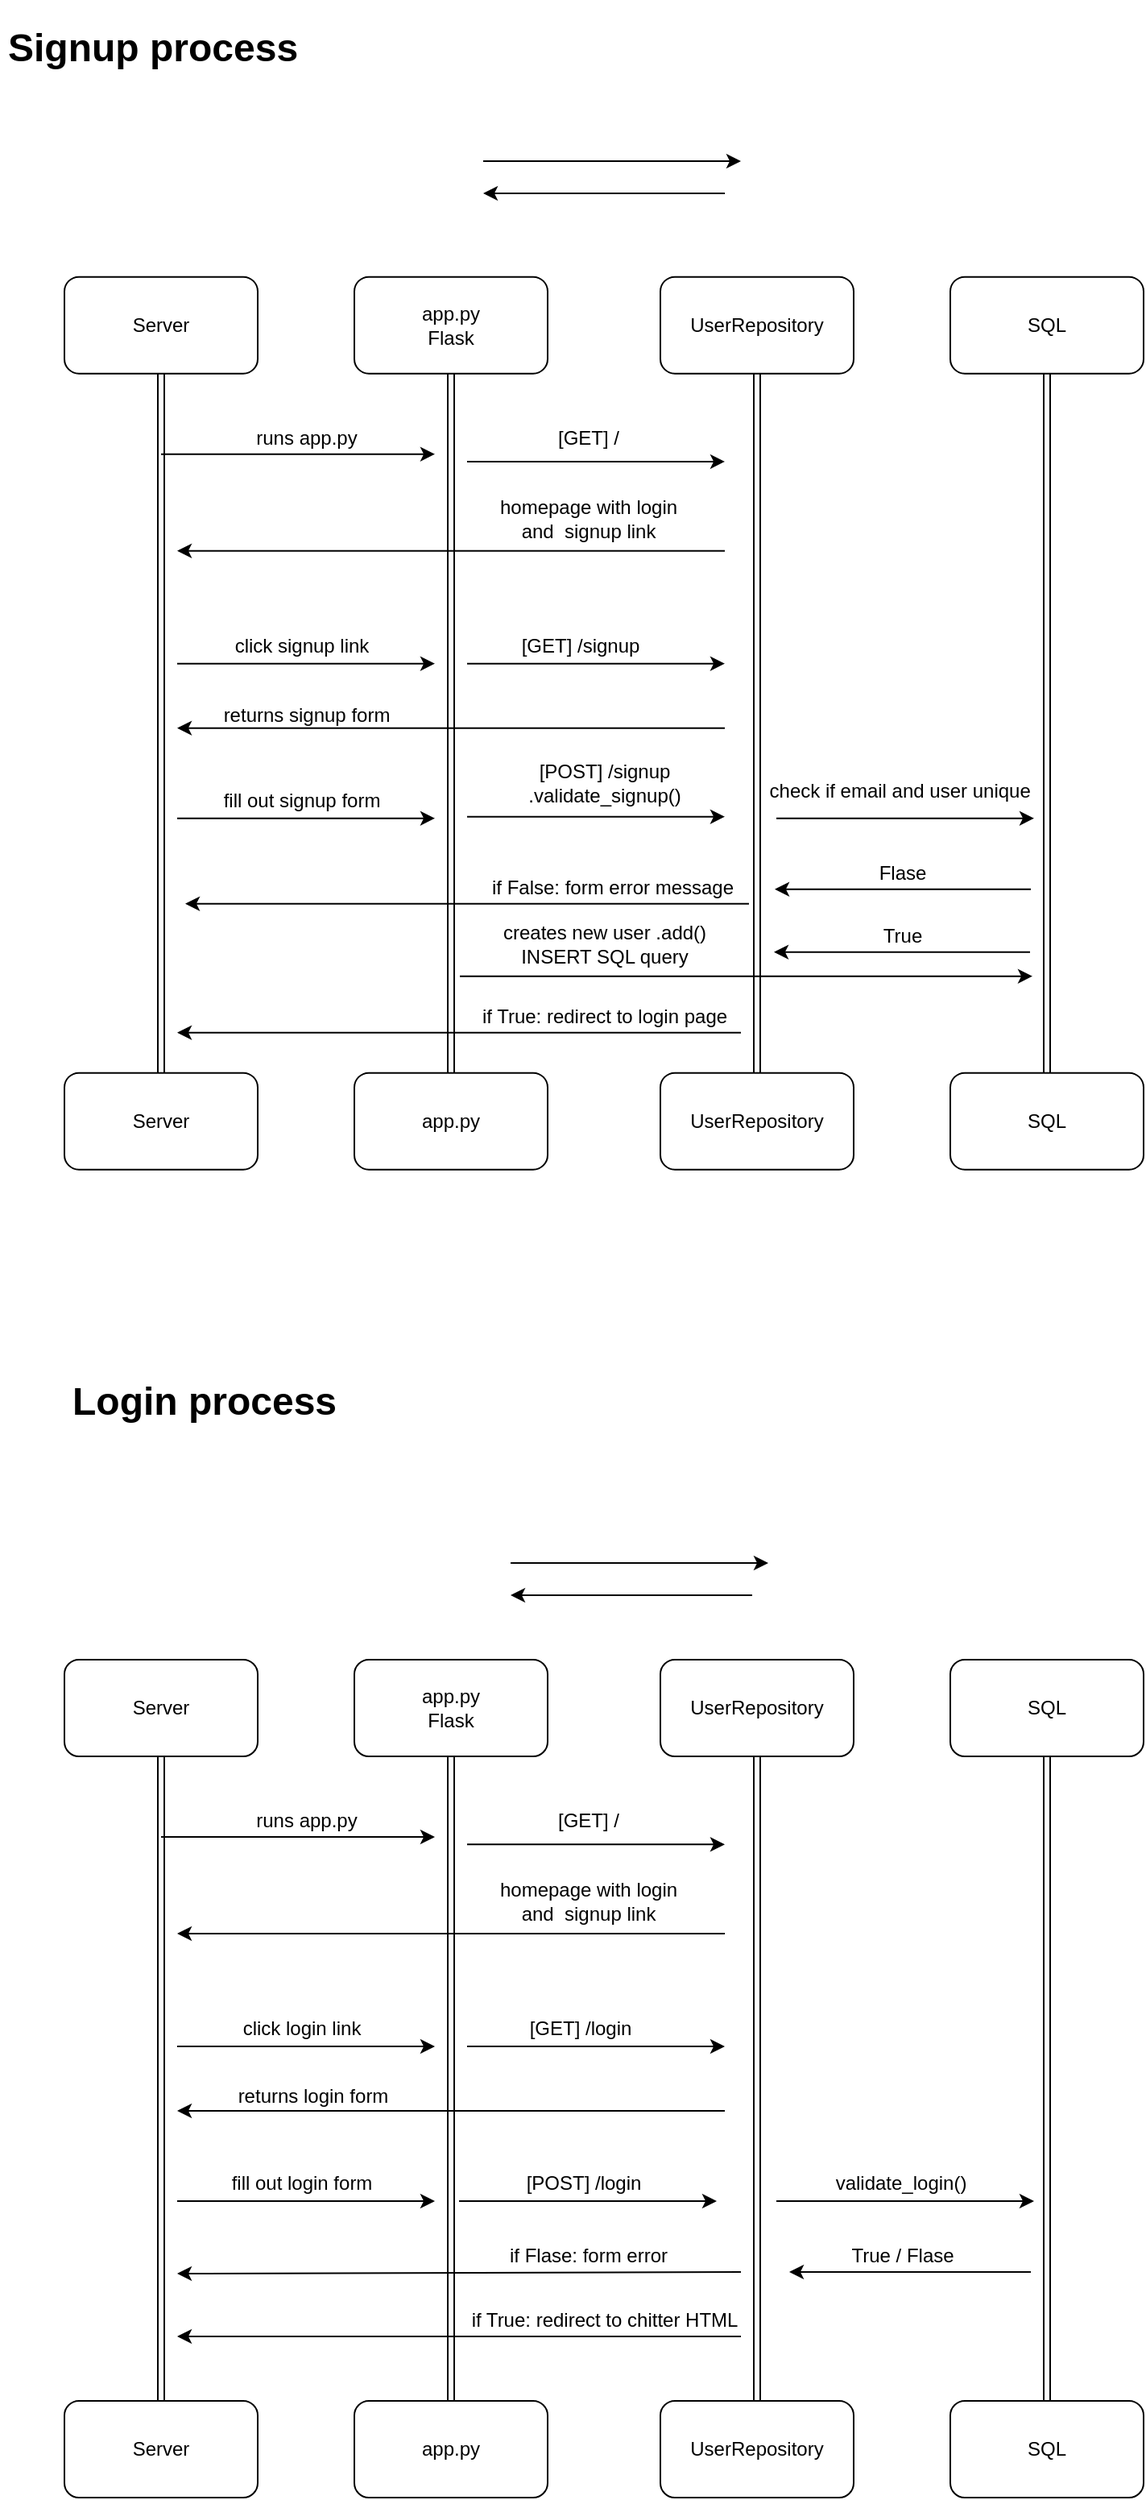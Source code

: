 <mxfile>
    <diagram id="hDzPGu5JkBa1y1KL7jQa" name="Page-1">
        <mxGraphModel dx="1960" dy="2274" grid="1" gridSize="10" guides="1" tooltips="1" connect="1" arrows="1" fold="1" page="1" pageScale="1" pageWidth="827" pageHeight="1169" math="0" shadow="0">
            <root>
                <mxCell id="0"/>
                <mxCell id="1" parent="0"/>
                <mxCell id="2" value="app.py&lt;br&gt;Flask" style="rounded=1;whiteSpace=wrap;html=1;" vertex="1" parent="1">
                    <mxGeometry x="270" y="240" width="120" height="60" as="geometry"/>
                </mxCell>
                <mxCell id="13" style="edgeStyle=none;shape=link;html=1;exitX=0.5;exitY=1;exitDx=0;exitDy=0;entryX=0.5;entryY=0;entryDx=0;entryDy=0;startArrow=none;" edge="1" parent="1" source="4" target="10">
                    <mxGeometry relative="1" as="geometry">
                        <mxPoint x="520" y="300" as="sourcePoint"/>
                    </mxGeometry>
                </mxCell>
                <mxCell id="14" style="edgeStyle=none;shape=link;html=1;entryX=0.5;entryY=0;entryDx=0;entryDy=0;exitX=0.5;exitY=1;exitDx=0;exitDy=0;" edge="1" parent="1" source="5" target="11">
                    <mxGeometry relative="1" as="geometry">
                        <mxPoint x="700" y="300" as="sourcePoint"/>
                    </mxGeometry>
                </mxCell>
                <mxCell id="5" value="SQL" style="rounded=1;whiteSpace=wrap;html=1;" vertex="1" parent="1">
                    <mxGeometry x="640" y="240" width="120" height="60" as="geometry"/>
                </mxCell>
                <mxCell id="6" value="" style="endArrow=none;html=1;entryX=0.5;entryY=1;entryDx=0;entryDy=0;shape=link;exitX=0.5;exitY=0;exitDx=0;exitDy=0;" edge="1" parent="1" source="7" target="2">
                    <mxGeometry width="50" height="50" relative="1" as="geometry">
                        <mxPoint x="330" y="680" as="sourcePoint"/>
                        <mxPoint x="630" y="460" as="targetPoint"/>
                    </mxGeometry>
                </mxCell>
                <mxCell id="7" value="app.py" style="rounded=1;whiteSpace=wrap;html=1;" vertex="1" parent="1">
                    <mxGeometry x="270" y="700" width="120" height="60" as="geometry"/>
                </mxCell>
                <mxCell id="10" value="UserRepository" style="rounded=1;whiteSpace=wrap;html=1;" vertex="1" parent="1">
                    <mxGeometry x="460" y="700" width="120" height="60" as="geometry"/>
                </mxCell>
                <mxCell id="11" value="SQL" style="rounded=1;whiteSpace=wrap;html=1;" vertex="1" parent="1">
                    <mxGeometry x="640" y="700" width="120" height="60" as="geometry"/>
                </mxCell>
                <mxCell id="20" style="edgeStyle=none;shape=link;html=1;exitX=0.5;exitY=1;exitDx=0;exitDy=0;entryX=0.5;entryY=0;entryDx=0;entryDy=0;" edge="1" parent="1" source="18" target="19">
                    <mxGeometry relative="1" as="geometry"/>
                </mxCell>
                <mxCell id="21" style="edgeStyle=none;html=1;" edge="1" parent="1">
                    <mxGeometry relative="1" as="geometry">
                        <mxPoint x="320" y="350" as="targetPoint"/>
                        <mxPoint x="150" y="350" as="sourcePoint"/>
                    </mxGeometry>
                </mxCell>
                <mxCell id="18" value="Server" style="rounded=1;whiteSpace=wrap;html=1;" vertex="1" parent="1">
                    <mxGeometry x="90" y="240" width="120" height="60" as="geometry"/>
                </mxCell>
                <mxCell id="19" value="Server" style="rounded=1;whiteSpace=wrap;html=1;" vertex="1" parent="1">
                    <mxGeometry x="90" y="700" width="120" height="60" as="geometry"/>
                </mxCell>
                <mxCell id="22" value="runs app.py" style="text;html=1;align=center;verticalAlign=middle;resizable=0;points=[];autosize=1;strokeColor=none;fillColor=none;" vertex="1" parent="1">
                    <mxGeometry x="195" y="325" width="90" height="30" as="geometry"/>
                </mxCell>
                <mxCell id="23" value="" style="endArrow=classic;html=1;" edge="1" parent="1">
                    <mxGeometry width="50" height="50" relative="1" as="geometry">
                        <mxPoint x="340" y="354.64" as="sourcePoint"/>
                        <mxPoint x="500" y="354.64" as="targetPoint"/>
                    </mxGeometry>
                </mxCell>
                <mxCell id="24" value="[GET] /" style="text;html=1;align=center;verticalAlign=middle;resizable=0;points=[];autosize=1;strokeColor=none;fillColor=none;" vertex="1" parent="1">
                    <mxGeometry x="385" y="325" width="60" height="30" as="geometry"/>
                </mxCell>
                <mxCell id="25" value="homepage with login&lt;br&gt;and&amp;nbsp; signup link" style="text;html=1;align=center;verticalAlign=middle;resizable=0;points=[];autosize=1;strokeColor=none;fillColor=none;" vertex="1" parent="1">
                    <mxGeometry x="350" y="370" width="130" height="40" as="geometry"/>
                </mxCell>
                <mxCell id="26" value="" style="endArrow=classic;html=1;" edge="1" parent="1">
                    <mxGeometry width="50" height="50" relative="1" as="geometry">
                        <mxPoint x="500" y="410" as="sourcePoint"/>
                        <mxPoint x="160" y="410" as="targetPoint"/>
                    </mxGeometry>
                </mxCell>
                <mxCell id="28" value="" style="endArrow=classic;html=1;" edge="1" parent="1">
                    <mxGeometry width="50" height="50" relative="1" as="geometry">
                        <mxPoint x="160" y="480" as="sourcePoint"/>
                        <mxPoint x="320" y="480" as="targetPoint"/>
                    </mxGeometry>
                </mxCell>
                <mxCell id="29" value="click login link" style="text;html=1;align=center;verticalAlign=middle;resizable=0;points=[];autosize=1;strokeColor=none;fillColor=none;" vertex="1" parent="1">
                    <mxGeometry x="187" y="454" width="100" height="30" as="geometry"/>
                </mxCell>
                <mxCell id="30" value="" style="endArrow=classic;html=1;" edge="1" parent="1">
                    <mxGeometry width="50" height="50" relative="1" as="geometry">
                        <mxPoint x="340" y="480" as="sourcePoint"/>
                        <mxPoint x="500" y="480" as="targetPoint"/>
                    </mxGeometry>
                </mxCell>
                <mxCell id="31" value="" style="endArrow=classic;html=1;" edge="1" parent="1">
                    <mxGeometry width="50" height="50" relative="1" as="geometry">
                        <mxPoint x="367" y="180" as="sourcePoint"/>
                        <mxPoint x="527" y="180" as="targetPoint"/>
                    </mxGeometry>
                </mxCell>
                <mxCell id="32" value="[GET] /login" style="text;html=1;align=center;verticalAlign=middle;resizable=0;points=[];autosize=1;strokeColor=none;fillColor=none;" vertex="1" parent="1">
                    <mxGeometry x="365" y="454" width="90" height="30" as="geometry"/>
                </mxCell>
                <mxCell id="33" value="" style="endArrow=classic;html=1;" edge="1" parent="1">
                    <mxGeometry width="50" height="50" relative="1" as="geometry">
                        <mxPoint x="500" y="520" as="sourcePoint"/>
                        <mxPoint x="160" y="520" as="targetPoint"/>
                    </mxGeometry>
                </mxCell>
                <mxCell id="41" value="" style="endArrow=classic;html=1;" edge="1" parent="1">
                    <mxGeometry width="50" height="50" relative="1" as="geometry">
                        <mxPoint x="160" y="576" as="sourcePoint"/>
                        <mxPoint x="320" y="576" as="targetPoint"/>
                    </mxGeometry>
                </mxCell>
                <mxCell id="42" value="fill out login form" style="text;html=1;align=center;verticalAlign=middle;resizable=0;points=[];autosize=1;strokeColor=none;fillColor=none;" vertex="1" parent="1">
                    <mxGeometry x="182" y="550" width="110" height="30" as="geometry"/>
                </mxCell>
                <mxCell id="43" value="" style="endArrow=classic;html=1;" edge="1" parent="1">
                    <mxGeometry width="50" height="50" relative="1" as="geometry">
                        <mxPoint x="335" y="576" as="sourcePoint"/>
                        <mxPoint x="495" y="576" as="targetPoint"/>
                    </mxGeometry>
                </mxCell>
                <mxCell id="44" value="[POST] /login" style="text;html=1;align=center;verticalAlign=middle;resizable=0;points=[];autosize=1;strokeColor=none;fillColor=none;" vertex="1" parent="1">
                    <mxGeometry x="367" y="550" width="90" height="30" as="geometry"/>
                </mxCell>
                <mxCell id="48" value="" style="endArrow=classic;html=1;" edge="1" parent="1">
                    <mxGeometry width="50" height="50" relative="1" as="geometry">
                        <mxPoint x="532" y="576" as="sourcePoint"/>
                        <mxPoint x="692" y="576" as="targetPoint"/>
                    </mxGeometry>
                </mxCell>
                <mxCell id="49" value="validate_login()" style="text;html=1;align=center;verticalAlign=middle;resizable=0;points=[];autosize=1;strokeColor=none;fillColor=none;" vertex="1" parent="1">
                    <mxGeometry x="559" y="550" width="100" height="30" as="geometry"/>
                </mxCell>
                <mxCell id="50" value="" style="edgeStyle=none;shape=link;html=1;exitX=0.5;exitY=1;exitDx=0;exitDy=0;entryX=0.5;entryY=0;entryDx=0;entryDy=0;endArrow=none;" edge="1" parent="1" target="4">
                    <mxGeometry relative="1" as="geometry">
                        <mxPoint x="520" y="300" as="sourcePoint"/>
                        <mxPoint x="520" y="815" as="targetPoint"/>
                    </mxGeometry>
                </mxCell>
                <mxCell id="4" value="UserRepository" style="rounded=1;whiteSpace=wrap;html=1;" vertex="1" parent="1">
                    <mxGeometry x="460" y="240" width="120" height="60" as="geometry"/>
                </mxCell>
                <mxCell id="51" value="&lt;h1&gt;Login process&lt;/h1&gt;" style="text;html=1;strokeColor=none;fillColor=none;spacing=5;spacingTop=-20;whiteSpace=wrap;overflow=hidden;rounded=0;" vertex="1" parent="1">
                    <mxGeometry x="90" y="60" width="190" height="120" as="geometry"/>
                </mxCell>
                <mxCell id="52" value="" style="endArrow=classic;html=1;" edge="1" parent="1">
                    <mxGeometry width="50" height="50" relative="1" as="geometry">
                        <mxPoint x="517" y="200" as="sourcePoint"/>
                        <mxPoint x="367" y="200" as="targetPoint"/>
                    </mxGeometry>
                </mxCell>
                <mxCell id="53" value="" style="endArrow=classic;html=1;" edge="1" parent="1">
                    <mxGeometry width="50" height="50" relative="1" as="geometry">
                        <mxPoint x="690" y="620" as="sourcePoint"/>
                        <mxPoint x="540" y="620" as="targetPoint"/>
                    </mxGeometry>
                </mxCell>
                <mxCell id="54" value="True / Flase" style="text;html=1;align=center;verticalAlign=middle;resizable=0;points=[];autosize=1;strokeColor=none;fillColor=none;" vertex="1" parent="1">
                    <mxGeometry x="565" y="595" width="90" height="30" as="geometry"/>
                </mxCell>
                <mxCell id="55" value="" style="endArrow=classic;html=1;" edge="1" parent="1">
                    <mxGeometry width="50" height="50" relative="1" as="geometry">
                        <mxPoint x="510" y="620" as="sourcePoint"/>
                        <mxPoint x="160" y="621" as="targetPoint"/>
                    </mxGeometry>
                </mxCell>
                <mxCell id="56" value="" style="endArrow=classic;html=1;" edge="1" parent="1">
                    <mxGeometry width="50" height="50" relative="1" as="geometry">
                        <mxPoint x="510" y="660" as="sourcePoint"/>
                        <mxPoint x="160" y="660" as="targetPoint"/>
                    </mxGeometry>
                </mxCell>
                <mxCell id="57" value="if Flase: form error" style="text;html=1;align=center;verticalAlign=middle;resizable=0;points=[];autosize=1;strokeColor=none;fillColor=none;" vertex="1" parent="1">
                    <mxGeometry x="355" y="595" width="120" height="30" as="geometry"/>
                </mxCell>
                <mxCell id="58" value="if True: redirect to chitter HTML" style="text;html=1;align=center;verticalAlign=middle;resizable=0;points=[];autosize=1;strokeColor=none;fillColor=none;" vertex="1" parent="1">
                    <mxGeometry x="330" y="635" width="190" height="30" as="geometry"/>
                </mxCell>
                <mxCell id="98" value="app.py&lt;br&gt;Flask" style="rounded=1;whiteSpace=wrap;html=1;" vertex="1" parent="1">
                    <mxGeometry x="270" y="-618.18" width="120" height="60" as="geometry"/>
                </mxCell>
                <mxCell id="99" style="edgeStyle=none;shape=link;html=1;exitX=0.5;exitY=1;exitDx=0;exitDy=0;entryX=0.5;entryY=0;entryDx=0;entryDy=0;startArrow=none;" edge="1" parent="1" source="128" target="104">
                    <mxGeometry relative="1" as="geometry">
                        <mxPoint x="520" y="-558.18" as="sourcePoint"/>
                    </mxGeometry>
                </mxCell>
                <mxCell id="100" style="edgeStyle=none;shape=link;html=1;entryX=0.5;entryY=0;entryDx=0;entryDy=0;exitX=0.5;exitY=1;exitDx=0;exitDy=0;" edge="1" parent="1" source="101" target="105">
                    <mxGeometry relative="1" as="geometry">
                        <mxPoint x="700" y="-558.18" as="sourcePoint"/>
                    </mxGeometry>
                </mxCell>
                <mxCell id="101" value="SQL" style="rounded=1;whiteSpace=wrap;html=1;" vertex="1" parent="1">
                    <mxGeometry x="640" y="-618.18" width="120" height="60" as="geometry"/>
                </mxCell>
                <mxCell id="102" value="" style="endArrow=none;html=1;entryX=0.5;entryY=1;entryDx=0;entryDy=0;shape=link;exitX=0.5;exitY=0;exitDx=0;exitDy=0;" edge="1" parent="1" source="103" target="98">
                    <mxGeometry width="50" height="50" relative="1" as="geometry">
                        <mxPoint x="330" y="-178.18" as="sourcePoint"/>
                        <mxPoint x="630" y="-398.18" as="targetPoint"/>
                    </mxGeometry>
                </mxCell>
                <mxCell id="103" value="app.py" style="rounded=1;whiteSpace=wrap;html=1;" vertex="1" parent="1">
                    <mxGeometry x="270" y="-124.18" width="120" height="60" as="geometry"/>
                </mxCell>
                <mxCell id="104" value="UserRepository" style="rounded=1;whiteSpace=wrap;html=1;" vertex="1" parent="1">
                    <mxGeometry x="460" y="-124.18" width="120" height="60" as="geometry"/>
                </mxCell>
                <mxCell id="105" value="SQL" style="rounded=1;whiteSpace=wrap;html=1;" vertex="1" parent="1">
                    <mxGeometry x="640" y="-124.18" width="120" height="60" as="geometry"/>
                </mxCell>
                <mxCell id="106" style="edgeStyle=none;shape=link;html=1;exitX=0.5;exitY=1;exitDx=0;exitDy=0;entryX=0.5;entryY=0;entryDx=0;entryDy=0;" edge="1" parent="1" source="108" target="109">
                    <mxGeometry relative="1" as="geometry"/>
                </mxCell>
                <mxCell id="107" style="edgeStyle=none;html=1;" edge="1" parent="1">
                    <mxGeometry relative="1" as="geometry">
                        <mxPoint x="320" y="-508.18" as="targetPoint"/>
                        <mxPoint x="150" y="-508.18" as="sourcePoint"/>
                    </mxGeometry>
                </mxCell>
                <mxCell id="108" value="Server" style="rounded=1;whiteSpace=wrap;html=1;" vertex="1" parent="1">
                    <mxGeometry x="90" y="-618.18" width="120" height="60" as="geometry"/>
                </mxCell>
                <mxCell id="109" value="Server" style="rounded=1;whiteSpace=wrap;html=1;" vertex="1" parent="1">
                    <mxGeometry x="90" y="-124.18" width="120" height="60" as="geometry"/>
                </mxCell>
                <mxCell id="110" value="runs app.py" style="text;html=1;align=center;verticalAlign=middle;resizable=0;points=[];autosize=1;strokeColor=none;fillColor=none;" vertex="1" parent="1">
                    <mxGeometry x="195" y="-533.18" width="90" height="30" as="geometry"/>
                </mxCell>
                <mxCell id="111" value="" style="endArrow=classic;html=1;" edge="1" parent="1">
                    <mxGeometry width="50" height="50" relative="1" as="geometry">
                        <mxPoint x="340" y="-503.54" as="sourcePoint"/>
                        <mxPoint x="500" y="-503.54" as="targetPoint"/>
                    </mxGeometry>
                </mxCell>
                <mxCell id="112" value="[GET] /" style="text;html=1;align=center;verticalAlign=middle;resizable=0;points=[];autosize=1;strokeColor=none;fillColor=none;" vertex="1" parent="1">
                    <mxGeometry x="385" y="-533.18" width="60" height="30" as="geometry"/>
                </mxCell>
                <mxCell id="113" value="homepage with login&lt;br&gt;and&amp;nbsp; signup link" style="text;html=1;align=center;verticalAlign=middle;resizable=0;points=[];autosize=1;strokeColor=none;fillColor=none;" vertex="1" parent="1">
                    <mxGeometry x="350" y="-488.18" width="130" height="40" as="geometry"/>
                </mxCell>
                <mxCell id="114" value="" style="endArrow=classic;html=1;" edge="1" parent="1">
                    <mxGeometry width="50" height="50" relative="1" as="geometry">
                        <mxPoint x="500" y="-448.18" as="sourcePoint"/>
                        <mxPoint x="160" y="-448.18" as="targetPoint"/>
                    </mxGeometry>
                </mxCell>
                <mxCell id="115" value="" style="endArrow=classic;html=1;" edge="1" parent="1">
                    <mxGeometry width="50" height="50" relative="1" as="geometry">
                        <mxPoint x="160" y="-378.18" as="sourcePoint"/>
                        <mxPoint x="320" y="-378.18" as="targetPoint"/>
                    </mxGeometry>
                </mxCell>
                <mxCell id="116" value="click signup link" style="text;html=1;align=center;verticalAlign=middle;resizable=0;points=[];autosize=1;strokeColor=none;fillColor=none;" vertex="1" parent="1">
                    <mxGeometry x="182" y="-404.18" width="110" height="30" as="geometry"/>
                </mxCell>
                <mxCell id="117" value="" style="endArrow=classic;html=1;" edge="1" parent="1">
                    <mxGeometry width="50" height="50" relative="1" as="geometry">
                        <mxPoint x="340" y="-378.18" as="sourcePoint"/>
                        <mxPoint x="500" y="-378.18" as="targetPoint"/>
                    </mxGeometry>
                </mxCell>
                <mxCell id="118" value="" style="endArrow=classic;html=1;" edge="1" parent="1">
                    <mxGeometry width="50" height="50" relative="1" as="geometry">
                        <mxPoint x="350" y="-690" as="sourcePoint"/>
                        <mxPoint x="510" y="-690" as="targetPoint"/>
                    </mxGeometry>
                </mxCell>
                <mxCell id="119" value="[GET] /signup" style="text;html=1;align=center;verticalAlign=middle;resizable=0;points=[];autosize=1;strokeColor=none;fillColor=none;" vertex="1" parent="1">
                    <mxGeometry x="360" y="-404.18" width="100" height="30" as="geometry"/>
                </mxCell>
                <mxCell id="120" value="" style="endArrow=classic;html=1;" edge="1" parent="1">
                    <mxGeometry width="50" height="50" relative="1" as="geometry">
                        <mxPoint x="500" y="-338.18" as="sourcePoint"/>
                        <mxPoint x="160" y="-338.18" as="targetPoint"/>
                    </mxGeometry>
                </mxCell>
                <mxCell id="121" value="" style="endArrow=classic;html=1;" edge="1" parent="1">
                    <mxGeometry width="50" height="50" relative="1" as="geometry">
                        <mxPoint x="160" y="-282.18" as="sourcePoint"/>
                        <mxPoint x="320" y="-282.18" as="targetPoint"/>
                    </mxGeometry>
                </mxCell>
                <mxCell id="122" value="fill out signup form" style="text;html=1;align=center;verticalAlign=middle;resizable=0;points=[];autosize=1;strokeColor=none;fillColor=none;" vertex="1" parent="1">
                    <mxGeometry x="177" y="-308.18" width="120" height="30" as="geometry"/>
                </mxCell>
                <mxCell id="123" value="" style="endArrow=classic;html=1;" edge="1" parent="1">
                    <mxGeometry width="50" height="50" relative="1" as="geometry">
                        <mxPoint x="335.5" y="-184.18" as="sourcePoint"/>
                        <mxPoint x="691" y="-184.18" as="targetPoint"/>
                    </mxGeometry>
                </mxCell>
                <mxCell id="124" value="creates new user .add()&lt;br&gt;INSERT SQL query" style="text;html=1;align=center;verticalAlign=middle;resizable=0;points=[];autosize=1;strokeColor=none;fillColor=none;" vertex="1" parent="1">
                    <mxGeometry x="350" y="-224.18" width="150" height="40" as="geometry"/>
                </mxCell>
                <mxCell id="125" value="" style="endArrow=classic;html=1;" edge="1" parent="1">
                    <mxGeometry width="50" height="50" relative="1" as="geometry">
                        <mxPoint x="532" y="-282.18" as="sourcePoint"/>
                        <mxPoint x="692" y="-282.18" as="targetPoint"/>
                    </mxGeometry>
                </mxCell>
                <mxCell id="126" value="check if email and user unique&amp;nbsp;&lt;br&gt;" style="text;html=1;align=center;verticalAlign=middle;resizable=0;points=[];autosize=1;strokeColor=none;fillColor=none;" vertex="1" parent="1">
                    <mxGeometry x="515" y="-314.18" width="190" height="30" as="geometry"/>
                </mxCell>
                <mxCell id="127" value="" style="edgeStyle=none;shape=link;html=1;exitX=0.5;exitY=1;exitDx=0;exitDy=0;entryX=0.5;entryY=0;entryDx=0;entryDy=0;endArrow=none;" edge="1" parent="1" target="128">
                    <mxGeometry relative="1" as="geometry">
                        <mxPoint x="520" y="-558.18" as="sourcePoint"/>
                        <mxPoint x="520" y="-43.18" as="targetPoint"/>
                    </mxGeometry>
                </mxCell>
                <mxCell id="128" value="UserRepository" style="rounded=1;whiteSpace=wrap;html=1;" vertex="1" parent="1">
                    <mxGeometry x="460" y="-618.18" width="120" height="60" as="geometry"/>
                </mxCell>
                <mxCell id="129" value="&lt;h1&gt;Signup process&lt;/h1&gt;" style="text;html=1;strokeColor=none;fillColor=none;spacing=5;spacingTop=-20;whiteSpace=wrap;overflow=hidden;rounded=0;" vertex="1" parent="1">
                    <mxGeometry x="50" y="-780" width="190" height="120" as="geometry"/>
                </mxCell>
                <mxCell id="130" value="" style="endArrow=classic;html=1;" edge="1" parent="1">
                    <mxGeometry width="50" height="50" relative="1" as="geometry">
                        <mxPoint x="500" y="-670" as="sourcePoint"/>
                        <mxPoint x="350" y="-670" as="targetPoint"/>
                    </mxGeometry>
                </mxCell>
                <mxCell id="131" value="" style="endArrow=classic;html=1;" edge="1" parent="1">
                    <mxGeometry width="50" height="50" relative="1" as="geometry">
                        <mxPoint x="690" y="-238.18" as="sourcePoint"/>
                        <mxPoint x="531" y="-238.18" as="targetPoint"/>
                    </mxGeometry>
                </mxCell>
                <mxCell id="132" value="Flase" style="text;html=1;align=center;verticalAlign=middle;resizable=0;points=[];autosize=1;strokeColor=none;fillColor=none;" vertex="1" parent="1">
                    <mxGeometry x="585" y="-263.18" width="50" height="30" as="geometry"/>
                </mxCell>
                <mxCell id="134" value="" style="endArrow=classic;html=1;" edge="1" parent="1">
                    <mxGeometry width="50" height="50" relative="1" as="geometry">
                        <mxPoint x="515" y="-229.18" as="sourcePoint"/>
                        <mxPoint x="165" y="-229.18" as="targetPoint"/>
                    </mxGeometry>
                </mxCell>
                <mxCell id="136" value="if False: form error message" style="text;html=1;align=center;verticalAlign=middle;resizable=0;points=[];autosize=1;strokeColor=none;fillColor=none;" vertex="1" parent="1">
                    <mxGeometry x="345" y="-254.18" width="170" height="30" as="geometry"/>
                </mxCell>
                <mxCell id="137" value="returns login form" style="text;html=1;align=center;verticalAlign=middle;resizable=0;points=[];autosize=1;strokeColor=none;fillColor=none;" vertex="1" parent="1">
                    <mxGeometry x="184" y="496" width="120" height="30" as="geometry"/>
                </mxCell>
                <mxCell id="138" value="returns signup form" style="text;html=1;align=center;verticalAlign=middle;resizable=0;points=[];autosize=1;strokeColor=none;fillColor=none;" vertex="1" parent="1">
                    <mxGeometry x="175" y="-361.18" width="130" height="30" as="geometry"/>
                </mxCell>
                <mxCell id="139" value="" style="endArrow=classic;html=1;" edge="1" parent="1">
                    <mxGeometry width="50" height="50" relative="1" as="geometry">
                        <mxPoint x="340" y="-283.18" as="sourcePoint"/>
                        <mxPoint x="500" y="-283.18" as="targetPoint"/>
                    </mxGeometry>
                </mxCell>
                <mxCell id="140" value="[POST] /signup&lt;br&gt;.validate_signup()" style="text;html=1;align=center;verticalAlign=middle;resizable=0;points=[];autosize=1;strokeColor=none;fillColor=none;" vertex="1" parent="1">
                    <mxGeometry x="365" y="-324.18" width="120" height="40" as="geometry"/>
                </mxCell>
                <mxCell id="141" value="" style="endArrow=classic;html=1;" edge="1" parent="1">
                    <mxGeometry width="50" height="50" relative="1" as="geometry">
                        <mxPoint x="510" y="-149.18" as="sourcePoint"/>
                        <mxPoint x="160" y="-149.18" as="targetPoint"/>
                    </mxGeometry>
                </mxCell>
                <mxCell id="142" value="if True: redirect to login page" style="text;html=1;align=center;verticalAlign=middle;resizable=0;points=[];autosize=1;strokeColor=none;fillColor=none;" vertex="1" parent="1">
                    <mxGeometry x="335" y="-174.18" width="180" height="30" as="geometry"/>
                </mxCell>
                <mxCell id="143" value="" style="endArrow=classic;html=1;" edge="1" parent="1">
                    <mxGeometry width="50" height="50" relative="1" as="geometry">
                        <mxPoint x="689.5" y="-199.18" as="sourcePoint"/>
                        <mxPoint x="530.5" y="-199.18" as="targetPoint"/>
                    </mxGeometry>
                </mxCell>
                <mxCell id="144" value="True" style="text;html=1;align=center;verticalAlign=middle;resizable=0;points=[];autosize=1;strokeColor=none;fillColor=none;" vertex="1" parent="1">
                    <mxGeometry x="584.5" y="-224.18" width="50" height="30" as="geometry"/>
                </mxCell>
            </root>
        </mxGraphModel>
    </diagram>
</mxfile>
